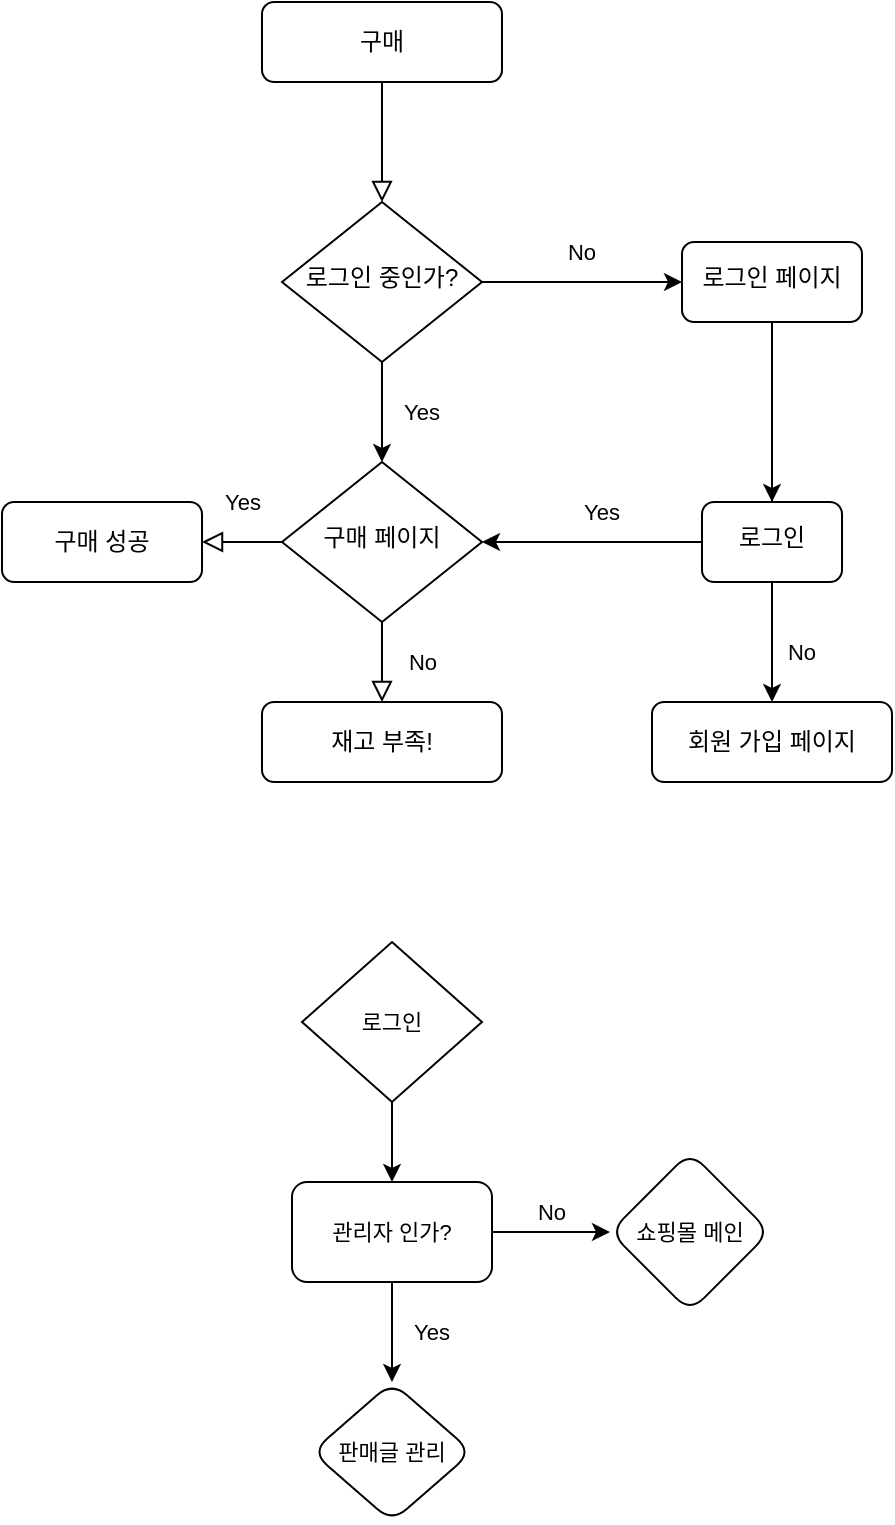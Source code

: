 <mxfile version="20.8.1" type="github">
  <diagram id="C5RBs43oDa-KdzZeNtuy" name="Page-1">
    <mxGraphModel dx="1260" dy="671" grid="1" gridSize="10" guides="1" tooltips="1" connect="1" arrows="1" fold="1" page="1" pageScale="1" pageWidth="827" pageHeight="1169" math="0" shadow="0">
      <root>
        <mxCell id="WIyWlLk6GJQsqaUBKTNV-0" />
        <mxCell id="WIyWlLk6GJQsqaUBKTNV-1" parent="WIyWlLk6GJQsqaUBKTNV-0" />
        <mxCell id="WIyWlLk6GJQsqaUBKTNV-2" value="" style="rounded=0;html=1;jettySize=auto;orthogonalLoop=1;fontSize=11;endArrow=block;endFill=0;endSize=8;strokeWidth=1;shadow=0;labelBackgroundColor=none;edgeStyle=orthogonalEdgeStyle;entryX=0.5;entryY=0;entryDx=0;entryDy=0;" parent="WIyWlLk6GJQsqaUBKTNV-1" source="WIyWlLk6GJQsqaUBKTNV-3" target="fR1G0ZCctRX-YCwYKPeW-1" edge="1">
          <mxGeometry relative="1" as="geometry">
            <mxPoint x="220" y="70" as="targetPoint" />
            <Array as="points" />
          </mxGeometry>
        </mxCell>
        <mxCell id="WIyWlLk6GJQsqaUBKTNV-3" value="구매" style="rounded=1;whiteSpace=wrap;html=1;fontSize=12;glass=0;strokeWidth=1;shadow=0;" parent="WIyWlLk6GJQsqaUBKTNV-1" vertex="1">
          <mxGeometry x="160" y="10" width="120" height="40" as="geometry" />
        </mxCell>
        <mxCell id="WIyWlLk6GJQsqaUBKTNV-7" value="회원 가입 페이지" style="rounded=1;whiteSpace=wrap;html=1;fontSize=12;glass=0;strokeWidth=1;shadow=0;" parent="WIyWlLk6GJQsqaUBKTNV-1" vertex="1">
          <mxGeometry x="355" y="360" width="120" height="40" as="geometry" />
        </mxCell>
        <mxCell id="WIyWlLk6GJQsqaUBKTNV-8" value="No" style="rounded=0;html=1;jettySize=auto;orthogonalLoop=1;fontSize=11;endArrow=block;endFill=0;endSize=8;strokeWidth=1;shadow=0;labelBackgroundColor=none;edgeStyle=orthogonalEdgeStyle;" parent="WIyWlLk6GJQsqaUBKTNV-1" source="WIyWlLk6GJQsqaUBKTNV-10" target="WIyWlLk6GJQsqaUBKTNV-11" edge="1">
          <mxGeometry y="20" relative="1" as="geometry">
            <mxPoint as="offset" />
          </mxGeometry>
        </mxCell>
        <mxCell id="WIyWlLk6GJQsqaUBKTNV-9" value="Yes" style="edgeStyle=orthogonalEdgeStyle;rounded=0;html=1;jettySize=auto;orthogonalLoop=1;fontSize=11;endArrow=block;endFill=0;endSize=8;strokeWidth=1;shadow=0;labelBackgroundColor=none;" parent="WIyWlLk6GJQsqaUBKTNV-1" source="WIyWlLk6GJQsqaUBKTNV-10" target="WIyWlLk6GJQsqaUBKTNV-12" edge="1">
          <mxGeometry y="-20" relative="1" as="geometry">
            <mxPoint as="offset" />
          </mxGeometry>
        </mxCell>
        <mxCell id="WIyWlLk6GJQsqaUBKTNV-10" value="구매 페이지" style="rhombus;whiteSpace=wrap;html=1;shadow=0;fontFamily=Helvetica;fontSize=12;align=center;strokeWidth=1;spacing=6;spacingTop=-4;" parent="WIyWlLk6GJQsqaUBKTNV-1" vertex="1">
          <mxGeometry x="170" y="240" width="100" height="80" as="geometry" />
        </mxCell>
        <mxCell id="WIyWlLk6GJQsqaUBKTNV-11" value="재고 부족!" style="rounded=1;whiteSpace=wrap;html=1;fontSize=12;glass=0;strokeWidth=1;shadow=0;" parent="WIyWlLk6GJQsqaUBKTNV-1" vertex="1">
          <mxGeometry x="160" y="360" width="120" height="40" as="geometry" />
        </mxCell>
        <mxCell id="WIyWlLk6GJQsqaUBKTNV-12" value="구매 성공" style="rounded=1;whiteSpace=wrap;html=1;fontSize=12;glass=0;strokeWidth=1;shadow=0;" parent="WIyWlLk6GJQsqaUBKTNV-1" vertex="1">
          <mxGeometry x="30" y="260" width="100" height="40" as="geometry" />
        </mxCell>
        <mxCell id="fR1G0ZCctRX-YCwYKPeW-8" value="" style="edgeStyle=orthogonalEdgeStyle;rounded=0;orthogonalLoop=1;jettySize=auto;html=1;" edge="1" parent="WIyWlLk6GJQsqaUBKTNV-1" source="fR1G0ZCctRX-YCwYKPeW-1" target="fR1G0ZCctRX-YCwYKPeW-7">
          <mxGeometry relative="1" as="geometry" />
        </mxCell>
        <mxCell id="fR1G0ZCctRX-YCwYKPeW-16" value="" style="edgeStyle=orthogonalEdgeStyle;rounded=0;orthogonalLoop=1;jettySize=auto;html=1;fontSize=11;" edge="1" parent="WIyWlLk6GJQsqaUBKTNV-1" source="fR1G0ZCctRX-YCwYKPeW-1" target="WIyWlLk6GJQsqaUBKTNV-10">
          <mxGeometry relative="1" as="geometry" />
        </mxCell>
        <mxCell id="fR1G0ZCctRX-YCwYKPeW-1" value="로그인 중인가?" style="rhombus;whiteSpace=wrap;html=1;shadow=0;fontFamily=Helvetica;fontSize=12;align=center;strokeWidth=1;spacing=6;spacingTop=-4;" vertex="1" parent="WIyWlLk6GJQsqaUBKTNV-1">
          <mxGeometry x="170" y="110" width="100" height="80" as="geometry" />
        </mxCell>
        <mxCell id="fR1G0ZCctRX-YCwYKPeW-14" value="" style="edgeStyle=orthogonalEdgeStyle;rounded=0;orthogonalLoop=1;jettySize=auto;html=1;fontSize=11;" edge="1" parent="WIyWlLk6GJQsqaUBKTNV-1" source="fR1G0ZCctRX-YCwYKPeW-7" target="WIyWlLk6GJQsqaUBKTNV-7">
          <mxGeometry relative="1" as="geometry" />
        </mxCell>
        <mxCell id="fR1G0ZCctRX-YCwYKPeW-21" value="" style="edgeStyle=orthogonalEdgeStyle;rounded=0;orthogonalLoop=1;jettySize=auto;html=1;fontSize=11;" edge="1" parent="WIyWlLk6GJQsqaUBKTNV-1" source="fR1G0ZCctRX-YCwYKPeW-7" target="fR1G0ZCctRX-YCwYKPeW-20">
          <mxGeometry relative="1" as="geometry" />
        </mxCell>
        <mxCell id="fR1G0ZCctRX-YCwYKPeW-7" value="로그인 페이지" style="rounded=1;whiteSpace=wrap;html=1;shadow=0;strokeWidth=1;spacing=6;spacingTop=-4;" vertex="1" parent="WIyWlLk6GJQsqaUBKTNV-1">
          <mxGeometry x="370" y="130" width="90" height="40" as="geometry" />
        </mxCell>
        <mxCell id="fR1G0ZCctRX-YCwYKPeW-13" value="No" style="text;html=1;strokeColor=none;fillColor=none;align=center;verticalAlign=middle;whiteSpace=wrap;rounded=0;fontSize=11;" vertex="1" parent="WIyWlLk6GJQsqaUBKTNV-1">
          <mxGeometry x="290" y="120" width="60" height="30" as="geometry" />
        </mxCell>
        <mxCell id="fR1G0ZCctRX-YCwYKPeW-17" value="Yes" style="text;html=1;strokeColor=none;fillColor=none;align=center;verticalAlign=middle;whiteSpace=wrap;rounded=0;fontSize=11;" vertex="1" parent="WIyWlLk6GJQsqaUBKTNV-1">
          <mxGeometry x="210" y="200" width="60" height="30" as="geometry" />
        </mxCell>
        <mxCell id="fR1G0ZCctRX-YCwYKPeW-25" style="edgeStyle=orthogonalEdgeStyle;rounded=0;orthogonalLoop=1;jettySize=auto;html=1;entryX=1;entryY=0.5;entryDx=0;entryDy=0;fontSize=11;" edge="1" parent="WIyWlLk6GJQsqaUBKTNV-1" source="fR1G0ZCctRX-YCwYKPeW-20" target="WIyWlLk6GJQsqaUBKTNV-10">
          <mxGeometry relative="1" as="geometry" />
        </mxCell>
        <mxCell id="fR1G0ZCctRX-YCwYKPeW-20" value="로그인" style="rounded=1;whiteSpace=wrap;html=1;shadow=0;strokeWidth=1;spacing=6;spacingTop=-4;" vertex="1" parent="WIyWlLk6GJQsqaUBKTNV-1">
          <mxGeometry x="380" y="260" width="70" height="40" as="geometry" />
        </mxCell>
        <mxCell id="fR1G0ZCctRX-YCwYKPeW-22" value="No" style="text;html=1;strokeColor=none;fillColor=none;align=center;verticalAlign=middle;whiteSpace=wrap;rounded=0;fontSize=11;" vertex="1" parent="WIyWlLk6GJQsqaUBKTNV-1">
          <mxGeometry x="400" y="320" width="60" height="30" as="geometry" />
        </mxCell>
        <mxCell id="fR1G0ZCctRX-YCwYKPeW-26" value="Yes" style="text;html=1;strokeColor=none;fillColor=none;align=center;verticalAlign=middle;whiteSpace=wrap;rounded=0;fontSize=11;" vertex="1" parent="WIyWlLk6GJQsqaUBKTNV-1">
          <mxGeometry x="300" y="250" width="60" height="30" as="geometry" />
        </mxCell>
        <mxCell id="fR1G0ZCctRX-YCwYKPeW-38" value="" style="edgeStyle=orthogonalEdgeStyle;rounded=0;orthogonalLoop=1;jettySize=auto;html=1;fontSize=11;" edge="1" parent="WIyWlLk6GJQsqaUBKTNV-1" source="fR1G0ZCctRX-YCwYKPeW-29" target="fR1G0ZCctRX-YCwYKPeW-30">
          <mxGeometry relative="1" as="geometry" />
        </mxCell>
        <mxCell id="fR1G0ZCctRX-YCwYKPeW-29" value="로그인" style="rhombus;whiteSpace=wrap;html=1;fontSize=11;" vertex="1" parent="WIyWlLk6GJQsqaUBKTNV-1">
          <mxGeometry x="180" y="480" width="90" height="80" as="geometry" />
        </mxCell>
        <mxCell id="fR1G0ZCctRX-YCwYKPeW-37" value="" style="edgeStyle=orthogonalEdgeStyle;rounded=0;orthogonalLoop=1;jettySize=auto;html=1;fontSize=11;" edge="1" parent="WIyWlLk6GJQsqaUBKTNV-1" source="fR1G0ZCctRX-YCwYKPeW-30" target="fR1G0ZCctRX-YCwYKPeW-36">
          <mxGeometry relative="1" as="geometry" />
        </mxCell>
        <mxCell id="fR1G0ZCctRX-YCwYKPeW-41" value="" style="edgeStyle=orthogonalEdgeStyle;rounded=0;orthogonalLoop=1;jettySize=auto;html=1;fontSize=11;" edge="1" parent="WIyWlLk6GJQsqaUBKTNV-1" source="fR1G0ZCctRX-YCwYKPeW-30" target="fR1G0ZCctRX-YCwYKPeW-40">
          <mxGeometry relative="1" as="geometry" />
        </mxCell>
        <mxCell id="fR1G0ZCctRX-YCwYKPeW-30" value="관리자 인가?" style="rounded=1;whiteSpace=wrap;html=1;fontSize=11;" vertex="1" parent="WIyWlLk6GJQsqaUBKTNV-1">
          <mxGeometry x="175" y="600" width="100" height="50" as="geometry" />
        </mxCell>
        <mxCell id="fR1G0ZCctRX-YCwYKPeW-36" value="판매글 관리" style="rhombus;whiteSpace=wrap;html=1;fontSize=11;rounded=1;" vertex="1" parent="WIyWlLk6GJQsqaUBKTNV-1">
          <mxGeometry x="185" y="700" width="80" height="70" as="geometry" />
        </mxCell>
        <mxCell id="fR1G0ZCctRX-YCwYKPeW-40" value="쇼핑몰 메인" style="rhombus;whiteSpace=wrap;html=1;fontSize=11;rounded=1;" vertex="1" parent="WIyWlLk6GJQsqaUBKTNV-1">
          <mxGeometry x="334" y="585" width="80" height="80" as="geometry" />
        </mxCell>
        <mxCell id="fR1G0ZCctRX-YCwYKPeW-42" value="No" style="text;html=1;strokeColor=none;fillColor=none;align=center;verticalAlign=middle;whiteSpace=wrap;rounded=0;fontSize=11;" vertex="1" parent="WIyWlLk6GJQsqaUBKTNV-1">
          <mxGeometry x="275" y="600" width="60" height="30" as="geometry" />
        </mxCell>
        <mxCell id="fR1G0ZCctRX-YCwYKPeW-43" value="Yes" style="text;html=1;strokeColor=none;fillColor=none;align=center;verticalAlign=middle;whiteSpace=wrap;rounded=0;fontSize=11;" vertex="1" parent="WIyWlLk6GJQsqaUBKTNV-1">
          <mxGeometry x="215" y="660" width="60" height="30" as="geometry" />
        </mxCell>
      </root>
    </mxGraphModel>
  </diagram>
</mxfile>
